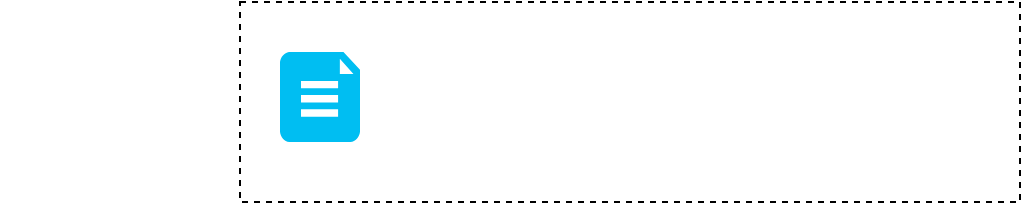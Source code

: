 <mxfile version="23.1.1" type="github">
  <diagram name="Page-1" id="5rpjYDlvIksY2-S1yf1v">
    <mxGraphModel dx="1290" dy="557" grid="1" gridSize="10" guides="1" tooltips="1" connect="1" arrows="1" fold="1" page="1" pageScale="1" pageWidth="827" pageHeight="1169" math="0" shadow="0">
      <root>
        <mxCell id="0" />
        <mxCell id="1" parent="0" />
        <mxCell id="xF0bYgLaeL-syZMiCvon-1" value="" style="shape=image;html=1;verticalAlign=top;verticalLabelPosition=bottom;labelBackgroundColor=#ffffff;imageAspect=0;aspect=fixed;image=https://cdn2.iconfinder.com/data/icons/whcompare-isometric-web-hosting-servers/50/web-browser-on-laptop-128.png" vertex="1" parent="1">
          <mxGeometry x="50" y="340" width="50" height="50" as="geometry" />
        </mxCell>
        <mxCell id="xF0bYgLaeL-syZMiCvon-2" value="" style="rounded=0;whiteSpace=wrap;html=1;fillStyle=auto;dashed=1;" vertex="1" parent="1">
          <mxGeometry x="170" y="320" width="390" height="100" as="geometry" />
        </mxCell>
        <mxCell id="xF0bYgLaeL-syZMiCvon-3" value="" style="verticalLabelPosition=bottom;html=1;verticalAlign=top;align=center;strokeColor=none;fillColor=#00BEF2;shape=mxgraph.azure.file_2;pointerEvents=1;" vertex="1" parent="1">
          <mxGeometry x="190" y="345" width="40" height="45" as="geometry" />
        </mxCell>
      </root>
    </mxGraphModel>
  </diagram>
</mxfile>

